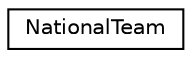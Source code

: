 digraph "Graphical Class Hierarchy"
{
 // LATEX_PDF_SIZE
  edge [fontname="Helvetica",fontsize="10",labelfontname="Helvetica",labelfontsize="10"];
  node [fontname="Helvetica",fontsize="10",shape=record];
  rankdir="LR";
  Node0 [label="NationalTeam",height=0.2,width=0.4,color="black", fillcolor="white", style="filled",URL="$class_national_team.html",tooltip=" "];
}
